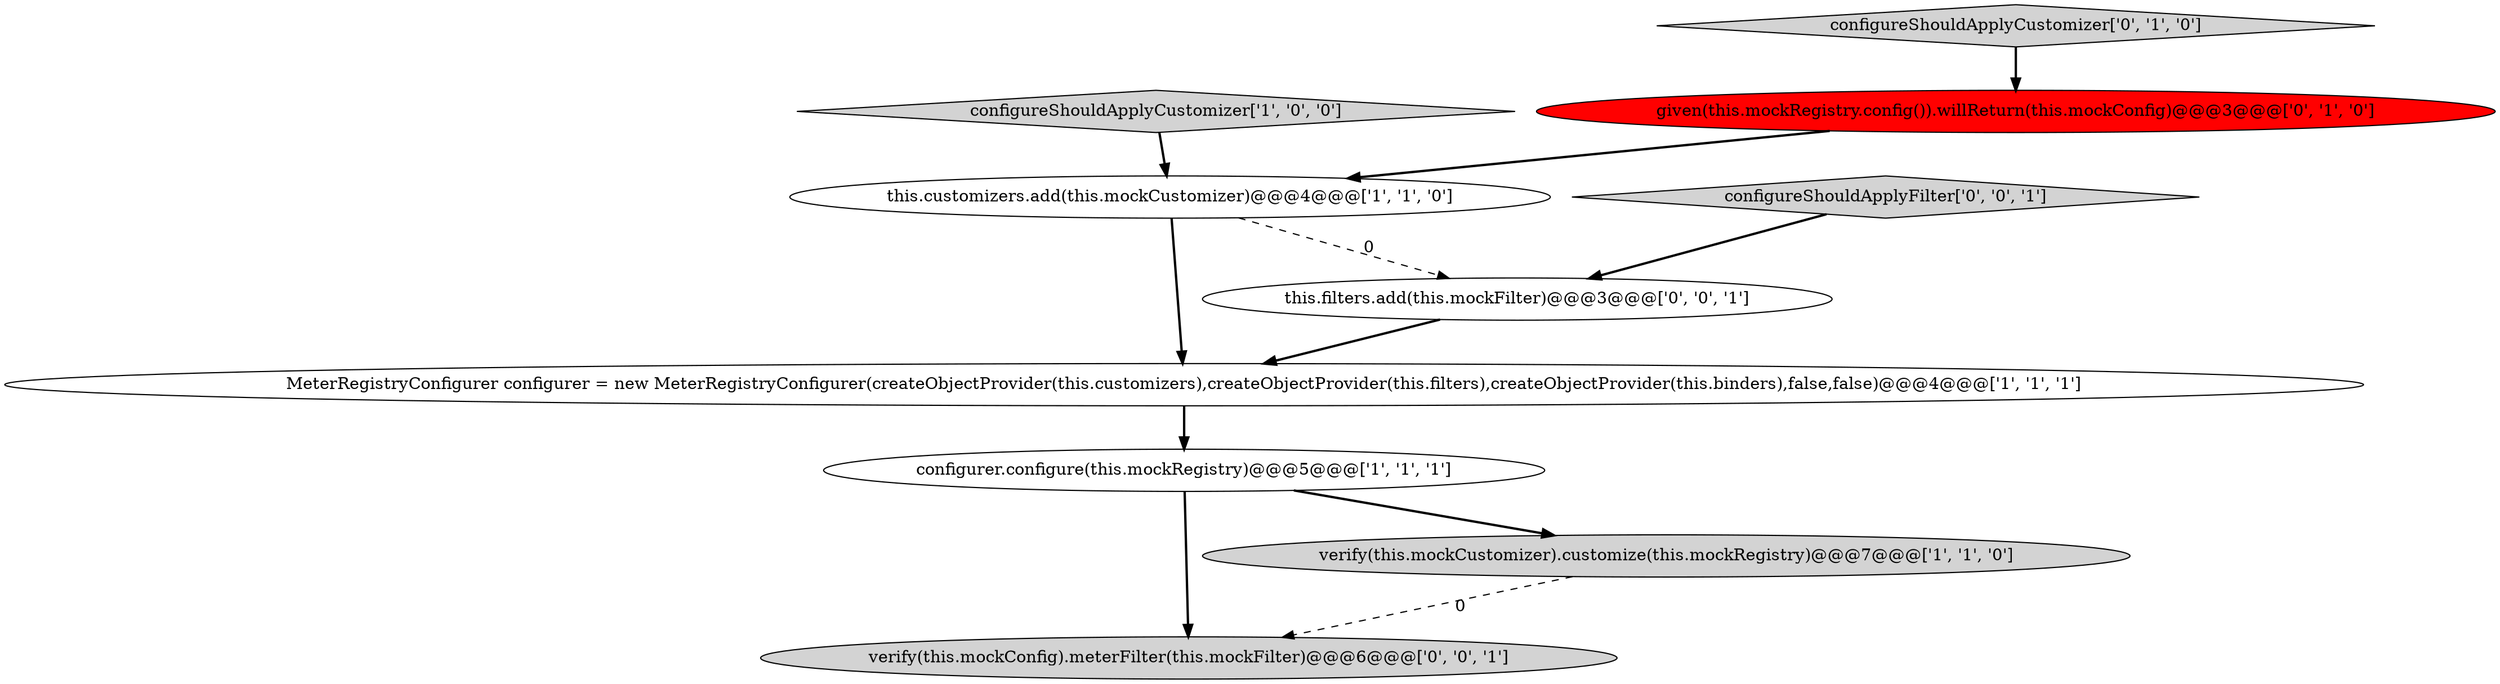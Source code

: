 digraph {
2 [style = filled, label = "configureShouldApplyCustomizer['1', '0', '0']", fillcolor = lightgray, shape = diamond image = "AAA0AAABBB1BBB"];
7 [style = filled, label = "this.filters.add(this.mockFilter)@@@3@@@['0', '0', '1']", fillcolor = white, shape = ellipse image = "AAA0AAABBB3BBB"];
8 [style = filled, label = "verify(this.mockConfig).meterFilter(this.mockFilter)@@@6@@@['0', '0', '1']", fillcolor = lightgray, shape = ellipse image = "AAA0AAABBB3BBB"];
4 [style = filled, label = "verify(this.mockCustomizer).customize(this.mockRegistry)@@@7@@@['1', '1', '0']", fillcolor = lightgray, shape = ellipse image = "AAA0AAABBB1BBB"];
0 [style = filled, label = "this.customizers.add(this.mockCustomizer)@@@4@@@['1', '1', '0']", fillcolor = white, shape = ellipse image = "AAA0AAABBB1BBB"];
5 [style = filled, label = "given(this.mockRegistry.config()).willReturn(this.mockConfig)@@@3@@@['0', '1', '0']", fillcolor = red, shape = ellipse image = "AAA1AAABBB2BBB"];
9 [style = filled, label = "configureShouldApplyFilter['0', '0', '1']", fillcolor = lightgray, shape = diamond image = "AAA0AAABBB3BBB"];
3 [style = filled, label = "MeterRegistryConfigurer configurer = new MeterRegistryConfigurer(createObjectProvider(this.customizers),createObjectProvider(this.filters),createObjectProvider(this.binders),false,false)@@@4@@@['1', '1', '1']", fillcolor = white, shape = ellipse image = "AAA0AAABBB1BBB"];
1 [style = filled, label = "configurer.configure(this.mockRegistry)@@@5@@@['1', '1', '1']", fillcolor = white, shape = ellipse image = "AAA0AAABBB1BBB"];
6 [style = filled, label = "configureShouldApplyCustomizer['0', '1', '0']", fillcolor = lightgray, shape = diamond image = "AAA0AAABBB2BBB"];
0->3 [style = bold, label=""];
6->5 [style = bold, label=""];
1->4 [style = bold, label=""];
2->0 [style = bold, label=""];
1->8 [style = bold, label=""];
5->0 [style = bold, label=""];
3->1 [style = bold, label=""];
9->7 [style = bold, label=""];
0->7 [style = dashed, label="0"];
7->3 [style = bold, label=""];
4->8 [style = dashed, label="0"];
}
